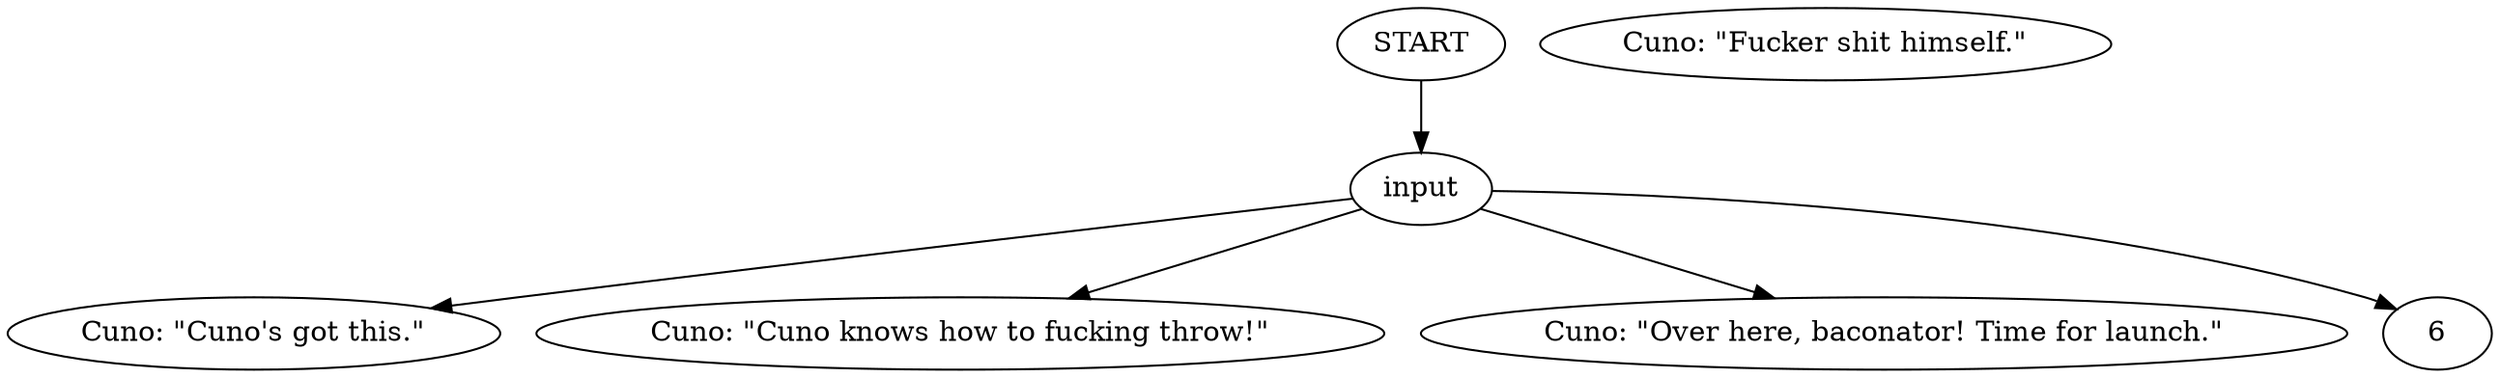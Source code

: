 # YARD / CUNO barks
# Cuno throws stones and sometimes responds to Cunoesse
# ==================================================
digraph G {
	  0 [label="START"];
	  1 [label="input"];
	  2 [label="Cuno: \"Fucker shit himself.\""];
	  3 [label="Cuno: \"Cuno's got this.\""];
	  4 [label="Cuno: \"Cuno knows how to fucking throw!\""];
	  5 [label="Cuno: \"Over here, baconator! Time for launch.\""];
	  0 -> 1
	  1 -> 3
	  1 -> 4
	  1 -> 5
	  1 -> 6
}

